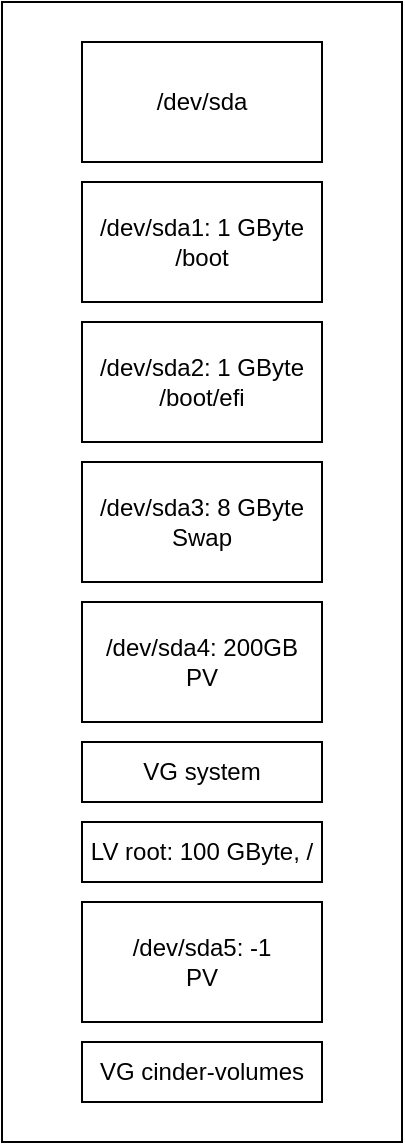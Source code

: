 <mxfile version="20.3.0" type="device"><diagram id="pNlgbZmsKTASvtVl8QK2" name="Seite-1"><mxGraphModel dx="887" dy="847" grid="1" gridSize="10" guides="1" tooltips="1" connect="1" arrows="1" fold="1" page="1" pageScale="1" pageWidth="827" pageHeight="1169" math="0" shadow="0"><root><mxCell id="0"/><mxCell id="1" parent="0"/><mxCell id="Krma67j-ZGC7SuQiK4NY-20" value="" style="rounded=0;whiteSpace=wrap;html=1;" parent="1" vertex="1"><mxGeometry x="160" y="260" width="200" height="570" as="geometry"/></mxCell><mxCell id="Krma67j-ZGC7SuQiK4NY-1" value="/dev/sda" style="rounded=0;whiteSpace=wrap;html=1;" parent="1" vertex="1"><mxGeometry x="200" y="280" width="120" height="60" as="geometry"/></mxCell><mxCell id="Krma67j-ZGC7SuQiK4NY-3" value="/dev/sda1: 1 GByte&lt;br&gt;/boot" style="rounded=0;whiteSpace=wrap;html=1;" parent="1" vertex="1"><mxGeometry x="200" y="350" width="120" height="60" as="geometry"/></mxCell><mxCell id="Krma67j-ZGC7SuQiK4NY-5" value="/dev/sda2: 1 GByte&lt;br&gt;/boot/efi" style="rounded=0;whiteSpace=wrap;html=1;" parent="1" vertex="1"><mxGeometry x="200" y="420" width="120" height="60" as="geometry"/></mxCell><mxCell id="Krma67j-ZGC7SuQiK4NY-7" value="/dev/sda3: 8 GByte&lt;br&gt;Swap" style="rounded=0;whiteSpace=wrap;html=1;" parent="1" vertex="1"><mxGeometry x="200" y="490" width="120" height="60" as="geometry"/></mxCell><mxCell id="Krma67j-ZGC7SuQiK4NY-9" value="/dev/sda4: 200GB&lt;br&gt;PV" style="rounded=0;whiteSpace=wrap;html=1;" parent="1" vertex="1"><mxGeometry x="200" y="560" width="120" height="60" as="geometry"/></mxCell><mxCell id="Krma67j-ZGC7SuQiK4NY-12" value="VG system" style="rounded=0;whiteSpace=wrap;html=1;" parent="1" vertex="1"><mxGeometry x="200" y="630" width="120" height="30" as="geometry"/></mxCell><mxCell id="Krma67j-ZGC7SuQiK4NY-13" value="LV root: 100 GByte, /" style="rounded=0;whiteSpace=wrap;html=1;align=center;labelPosition=center;verticalLabelPosition=middle;verticalAlign=middle;" parent="1" vertex="1"><mxGeometry x="200" y="670" width="120" height="30" as="geometry"/></mxCell><mxCell id="D2QNOiJ_X3-2sq5uS4Nx-1" value="/dev/sda5: -1&lt;br&gt;PV" style="rounded=0;whiteSpace=wrap;html=1;" vertex="1" parent="1"><mxGeometry x="200" y="710" width="120" height="60" as="geometry"/></mxCell><mxCell id="D2QNOiJ_X3-2sq5uS4Nx-2" value="VG cinder-volumes" style="rounded=0;whiteSpace=wrap;html=1;" vertex="1" parent="1"><mxGeometry x="200" y="780" width="120" height="30" as="geometry"/></mxCell></root></mxGraphModel></diagram></mxfile>